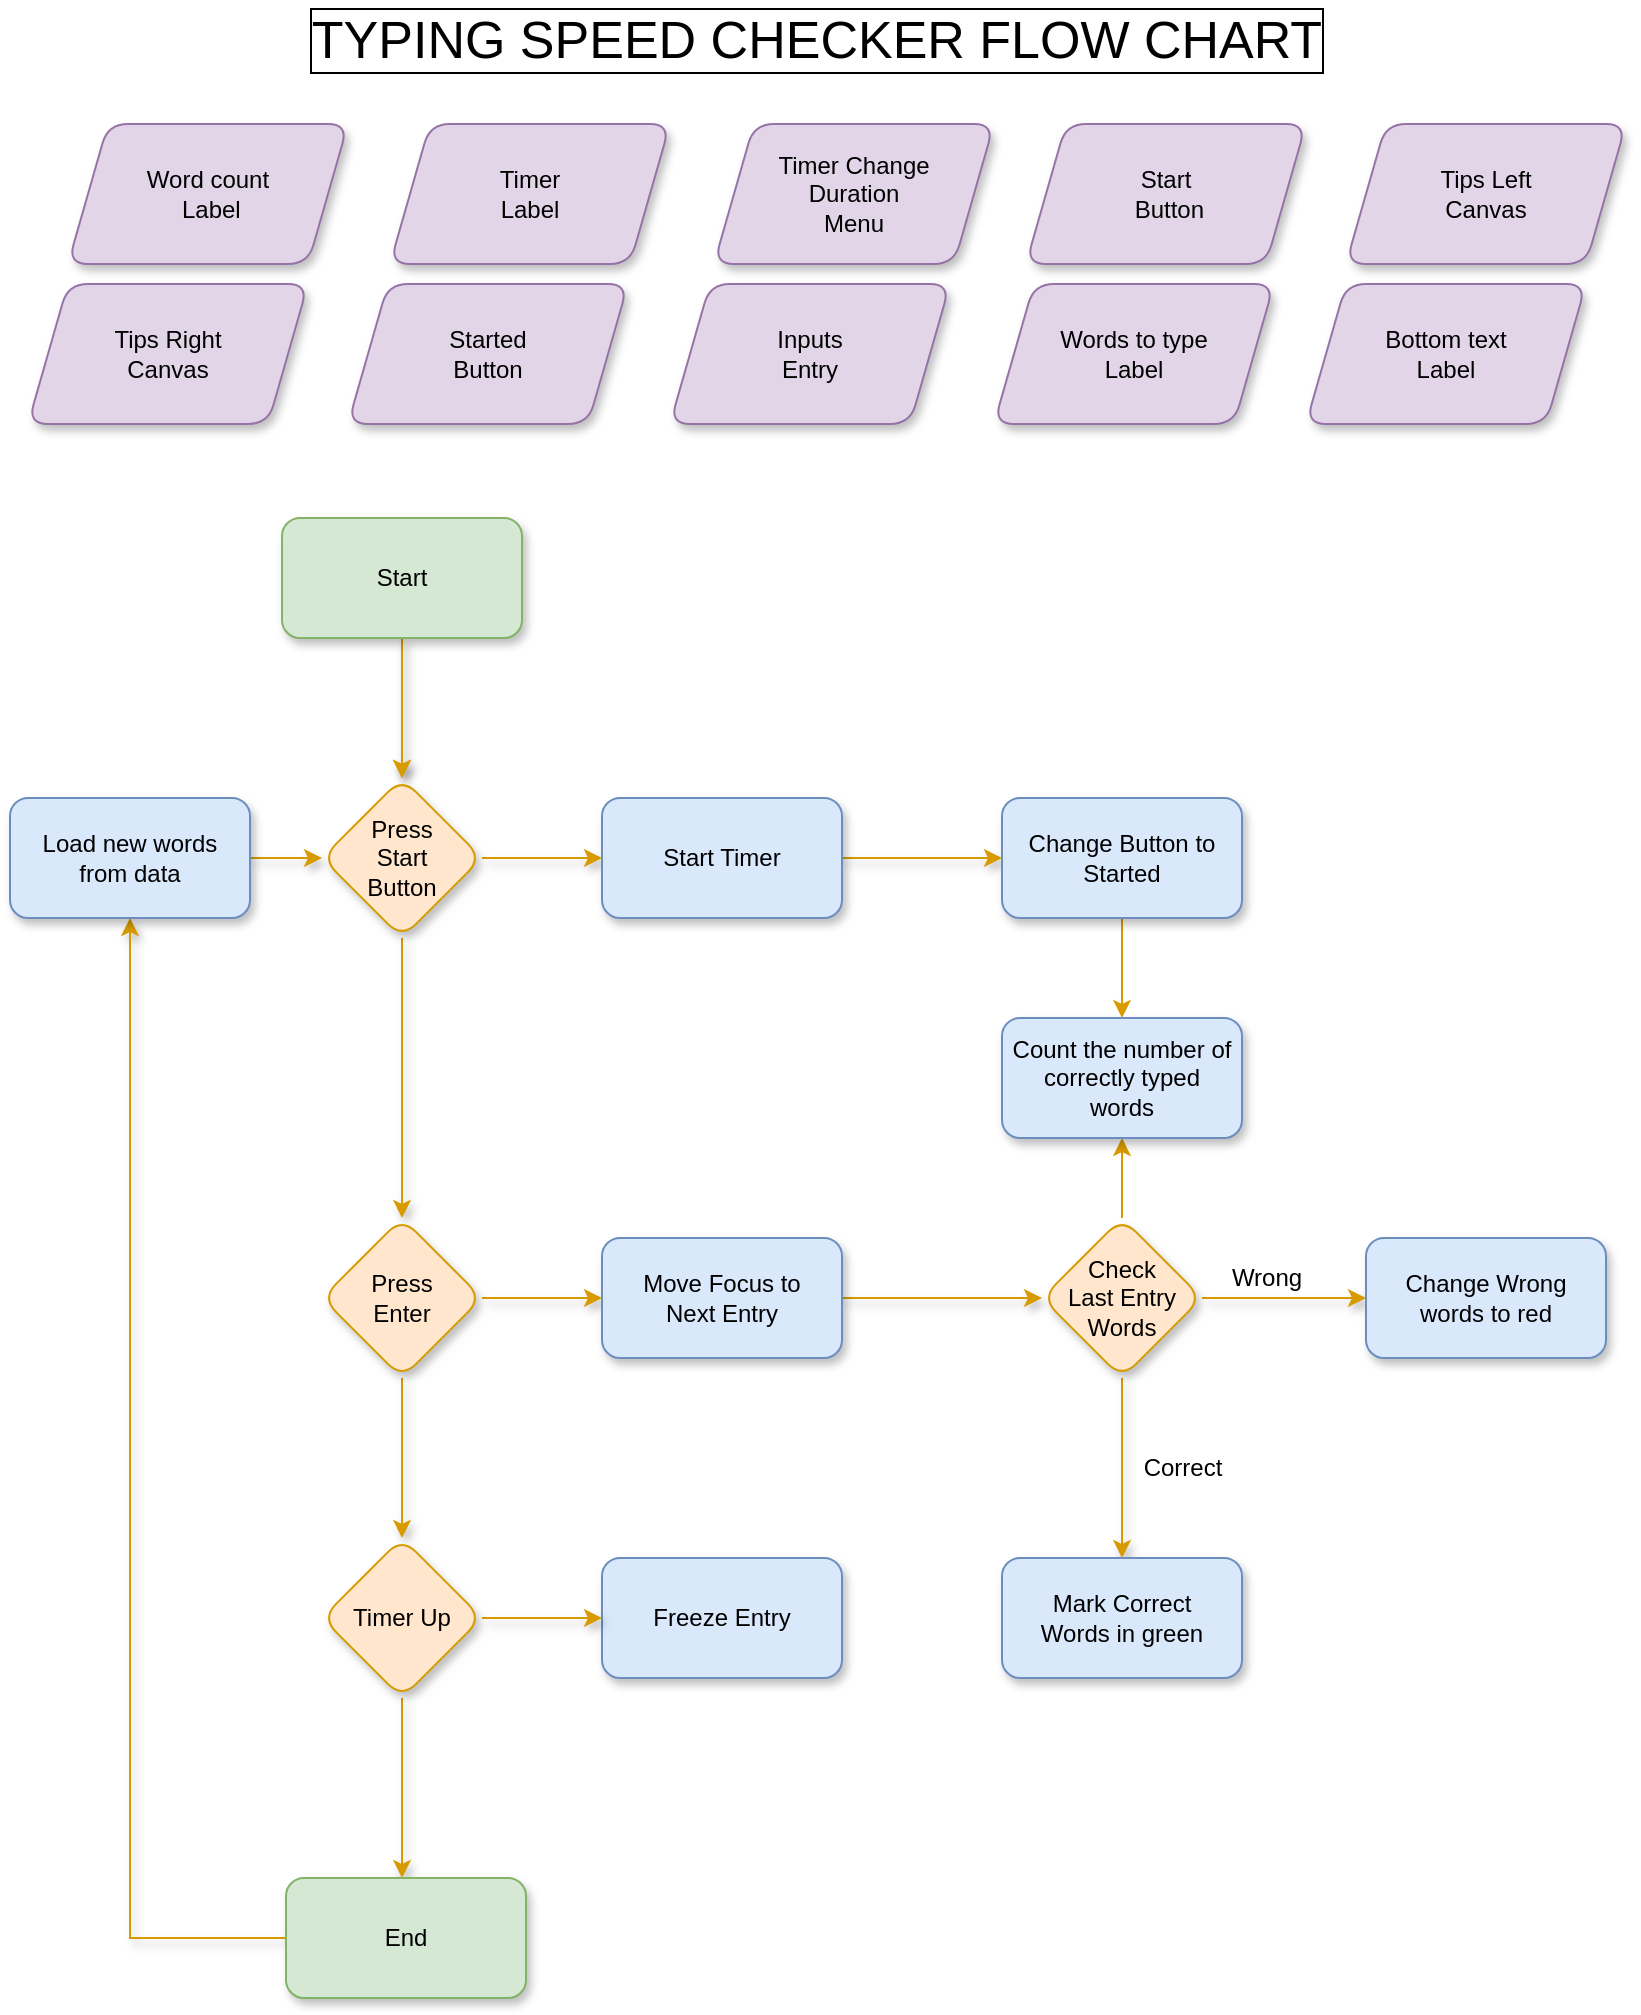 <mxfile version="21.0.6" type="device"><diagram name="Page-1" id="3YgkGRJWW6EXE44kiZ5s"><mxGraphModel dx="2100" dy="1210" grid="1" gridSize="10" guides="1" tooltips="1" connect="1" arrows="1" fold="1" page="1" pageScale="1" pageWidth="850" pageHeight="1100" math="0" shadow="0"><root><mxCell id="0"/><mxCell id="1" parent="0"/><mxCell id="5JUeUH9lB5eGc7D3orne-1" value="&lt;div&gt;Word count&lt;/div&gt;&lt;div&gt;&amp;nbsp;Label&lt;br&gt;&lt;/div&gt;" style="shape=parallelogram;perimeter=parallelogramPerimeter;whiteSpace=wrap;html=1;fixedSize=1;fillColor=#e1d5e7;strokeColor=#9673a6;shadow=1;rounded=1;" vertex="1" parent="1"><mxGeometry x="47" y="80" width="140" height="70" as="geometry"/></mxCell><mxCell id="5JUeUH9lB5eGc7D3orne-2" value="&lt;div&gt;Timer&lt;/div&gt;&lt;div&gt;Label&lt;/div&gt;" style="shape=parallelogram;perimeter=parallelogramPerimeter;whiteSpace=wrap;html=1;fixedSize=1;fillColor=#e1d5e7;strokeColor=#9673a6;shadow=1;rounded=1;" vertex="1" parent="1"><mxGeometry x="208" y="80" width="140" height="70" as="geometry"/></mxCell><mxCell id="5JUeUH9lB5eGc7D3orne-3" value="&lt;div&gt;Timer Change&lt;/div&gt;&lt;div&gt;Duration &lt;br&gt;&lt;/div&gt;&lt;div&gt;Menu&lt;/div&gt;" style="shape=parallelogram;perimeter=parallelogramPerimeter;whiteSpace=wrap;html=1;fixedSize=1;fillColor=#e1d5e7;strokeColor=#9673a6;shadow=1;rounded=1;" vertex="1" parent="1"><mxGeometry x="370" y="80" width="140" height="70" as="geometry"/></mxCell><mxCell id="5JUeUH9lB5eGc7D3orne-4" value="&lt;div&gt;Start&lt;/div&gt;&lt;div&gt;&amp;nbsp;Button&lt;br&gt;&lt;/div&gt;" style="shape=parallelogram;perimeter=parallelogramPerimeter;whiteSpace=wrap;html=1;fixedSize=1;fillColor=#e1d5e7;strokeColor=#9673a6;shadow=1;rounded=1;" vertex="1" parent="1"><mxGeometry x="526" y="80" width="140" height="70" as="geometry"/></mxCell><mxCell id="5JUeUH9lB5eGc7D3orne-5" value="&lt;div&gt;Tips Left&lt;/div&gt;&lt;div&gt;Canvas&lt;br&gt;&lt;/div&gt;" style="shape=parallelogram;perimeter=parallelogramPerimeter;whiteSpace=wrap;html=1;fixedSize=1;fillColor=#e1d5e7;strokeColor=#9673a6;shadow=1;rounded=1;" vertex="1" parent="1"><mxGeometry x="686" y="80" width="140" height="70" as="geometry"/></mxCell><mxCell id="5JUeUH9lB5eGc7D3orne-6" value="&lt;div&gt;Tips Right&lt;/div&gt;&lt;div&gt;Canvas&lt;br&gt;&lt;/div&gt;" style="shape=parallelogram;perimeter=parallelogramPerimeter;whiteSpace=wrap;html=1;fixedSize=1;fillColor=#e1d5e7;strokeColor=#9673a6;shadow=1;rounded=1;" vertex="1" parent="1"><mxGeometry x="27" y="160" width="140" height="70" as="geometry"/></mxCell><mxCell id="5JUeUH9lB5eGc7D3orne-7" value="&lt;div&gt;Started &lt;br&gt;&lt;/div&gt;&lt;div&gt;Button&lt;br&gt;&lt;/div&gt;" style="shape=parallelogram;perimeter=parallelogramPerimeter;whiteSpace=wrap;html=1;fixedSize=1;fillColor=#e1d5e7;strokeColor=#9673a6;shadow=1;rounded=1;" vertex="1" parent="1"><mxGeometry x="187" y="160" width="140" height="70" as="geometry"/></mxCell><mxCell id="5JUeUH9lB5eGc7D3orne-8" value="&lt;div&gt;Inputs&lt;/div&gt;&lt;div&gt;Entry&lt;/div&gt;" style="shape=parallelogram;perimeter=parallelogramPerimeter;whiteSpace=wrap;html=1;fixedSize=1;fillColor=#e1d5e7;strokeColor=#9673a6;shadow=1;rounded=1;" vertex="1" parent="1"><mxGeometry x="348" y="160" width="140" height="70" as="geometry"/></mxCell><mxCell id="5JUeUH9lB5eGc7D3orne-9" value="&lt;div&gt;Words to type&lt;/div&gt;&lt;div&gt;Label&lt;br&gt;&lt;/div&gt;" style="shape=parallelogram;perimeter=parallelogramPerimeter;whiteSpace=wrap;html=1;fixedSize=1;fillColor=#e1d5e7;strokeColor=#9673a6;shadow=1;rounded=1;" vertex="1" parent="1"><mxGeometry x="510" y="160" width="140" height="70" as="geometry"/></mxCell><mxCell id="5JUeUH9lB5eGc7D3orne-10" value="&lt;div&gt;Bottom text&lt;/div&gt;&lt;div&gt;Label&lt;br&gt;&lt;/div&gt;" style="shape=parallelogram;perimeter=parallelogramPerimeter;whiteSpace=wrap;html=1;fixedSize=1;fillColor=#e1d5e7;strokeColor=#9673a6;shadow=1;rounded=1;" vertex="1" parent="1"><mxGeometry x="666" y="160" width="140" height="70" as="geometry"/></mxCell><mxCell id="5JUeUH9lB5eGc7D3orne-13" value="" style="edgeStyle=orthogonalEdgeStyle;rounded=0;orthogonalLoop=1;jettySize=auto;html=1;fillColor=#ffe6cc;strokeColor=#d79b00;shadow=1;" edge="1" parent="1" source="5JUeUH9lB5eGc7D3orne-11" target="5JUeUH9lB5eGc7D3orne-12"><mxGeometry relative="1" as="geometry"/></mxCell><mxCell id="5JUeUH9lB5eGc7D3orne-16" value="" style="edgeStyle=orthogonalEdgeStyle;rounded=0;orthogonalLoop=1;jettySize=auto;html=1;fillColor=#ffe6cc;strokeColor=#d79b00;shadow=1;" edge="1" parent="1" source="5JUeUH9lB5eGc7D3orne-11" target="5JUeUH9lB5eGc7D3orne-12"><mxGeometry relative="1" as="geometry"/></mxCell><mxCell id="5JUeUH9lB5eGc7D3orne-11" value="Start" style="rounded=1;whiteSpace=wrap;html=1;fillColor=#d5e8d4;strokeColor=#82b366;shadow=1;" vertex="1" parent="1"><mxGeometry x="154" y="277" width="120" height="60" as="geometry"/></mxCell><mxCell id="5JUeUH9lB5eGc7D3orne-15" value="" style="edgeStyle=orthogonalEdgeStyle;rounded=0;orthogonalLoop=1;jettySize=auto;html=1;fillColor=#ffe6cc;strokeColor=#d79b00;shadow=1;" edge="1" parent="1" source="5JUeUH9lB5eGc7D3orne-12" target="5JUeUH9lB5eGc7D3orne-14"><mxGeometry relative="1" as="geometry"/></mxCell><mxCell id="5JUeUH9lB5eGc7D3orne-25" value="" style="edgeStyle=orthogonalEdgeStyle;rounded=0;orthogonalLoop=1;jettySize=auto;html=1;fillColor=#ffe6cc;strokeColor=#d79b00;shadow=1;" edge="1" parent="1" source="5JUeUH9lB5eGc7D3orne-12" target="5JUeUH9lB5eGc7D3orne-24"><mxGeometry relative="1" as="geometry"/></mxCell><mxCell id="5JUeUH9lB5eGc7D3orne-12" value="&lt;div&gt;Press&lt;/div&gt;&lt;div&gt;Start&lt;/div&gt;&lt;div&gt;Button&lt;br&gt;&lt;/div&gt;" style="rhombus;whiteSpace=wrap;html=1;rounded=1;fillColor=#ffe6cc;strokeColor=#d79b00;shadow=1;" vertex="1" parent="1"><mxGeometry x="174" y="407" width="80" height="80" as="geometry"/></mxCell><mxCell id="5JUeUH9lB5eGc7D3orne-21" value="" style="edgeStyle=orthogonalEdgeStyle;rounded=0;orthogonalLoop=1;jettySize=auto;html=1;fillColor=#ffe6cc;strokeColor=#d79b00;shadow=1;" edge="1" parent="1" source="5JUeUH9lB5eGc7D3orne-14" target="5JUeUH9lB5eGc7D3orne-20"><mxGeometry relative="1" as="geometry"/></mxCell><mxCell id="5JUeUH9lB5eGc7D3orne-14" value="Start Timer" style="whiteSpace=wrap;html=1;rounded=1;fillColor=#dae8fc;strokeColor=#6c8ebf;shadow=1;" vertex="1" parent="1"><mxGeometry x="314" y="417" width="120" height="60" as="geometry"/></mxCell><mxCell id="5JUeUH9lB5eGc7D3orne-58" value="" style="edgeStyle=orthogonalEdgeStyle;rounded=0;orthogonalLoop=1;jettySize=auto;html=1;fillColor=#ffe6cc;strokeColor=#d79b00;" edge="1" parent="1" source="5JUeUH9lB5eGc7D3orne-20" target="5JUeUH9lB5eGc7D3orne-57"><mxGeometry relative="1" as="geometry"/></mxCell><mxCell id="5JUeUH9lB5eGc7D3orne-20" value="&lt;div&gt;Change Button to&lt;/div&gt;&lt;div&gt;Started&lt;br&gt;&lt;/div&gt;" style="whiteSpace=wrap;html=1;rounded=1;fillColor=#dae8fc;strokeColor=#6c8ebf;shadow=1;" vertex="1" parent="1"><mxGeometry x="514" y="417" width="120" height="60" as="geometry"/></mxCell><mxCell id="5JUeUH9lB5eGc7D3orne-22" value="Freeze Entry" style="whiteSpace=wrap;html=1;rounded=1;fillColor=#dae8fc;strokeColor=#6c8ebf;shadow=1;" vertex="1" parent="1"><mxGeometry x="314" y="797" width="120" height="60" as="geometry"/></mxCell><mxCell id="5JUeUH9lB5eGc7D3orne-30" value="" style="edgeStyle=orthogonalEdgeStyle;rounded=0;orthogonalLoop=1;jettySize=auto;html=1;fillColor=#ffe6cc;strokeColor=#d79b00;shadow=1;" edge="1" parent="1" source="5JUeUH9lB5eGc7D3orne-24" target="5JUeUH9lB5eGc7D3orne-29"><mxGeometry relative="1" as="geometry"/></mxCell><mxCell id="5JUeUH9lB5eGc7D3orne-33" value="" style="edgeStyle=orthogonalEdgeStyle;rounded=0;orthogonalLoop=1;jettySize=auto;html=1;fillColor=#ffe6cc;strokeColor=#d79b00;shadow=1;" edge="1" parent="1" source="5JUeUH9lB5eGc7D3orne-24" target="5JUeUH9lB5eGc7D3orne-32"><mxGeometry relative="1" as="geometry"/></mxCell><mxCell id="5JUeUH9lB5eGc7D3orne-24" value="&lt;div&gt;Press&lt;/div&gt;&lt;div&gt;Enter&lt;br&gt;&lt;/div&gt;" style="rhombus;whiteSpace=wrap;html=1;rounded=1;fillColor=#ffe6cc;strokeColor=#d79b00;shadow=1;" vertex="1" parent="1"><mxGeometry x="174" y="627" width="80" height="80" as="geometry"/></mxCell><mxCell id="5JUeUH9lB5eGc7D3orne-44" value="" style="edgeStyle=orthogonalEdgeStyle;rounded=0;orthogonalLoop=1;jettySize=auto;html=1;fillColor=#ffe6cc;strokeColor=#d79b00;shadow=1;" edge="1" parent="1" source="5JUeUH9lB5eGc7D3orne-29" target="5JUeUH9lB5eGc7D3orne-43"><mxGeometry relative="1" as="geometry"/></mxCell><mxCell id="5JUeUH9lB5eGc7D3orne-29" value="&lt;div&gt;Move Focus to&lt;/div&gt;&lt;div&gt;Next Entry&lt;br&gt;&lt;/div&gt;" style="whiteSpace=wrap;html=1;rounded=1;fillColor=#dae8fc;strokeColor=#6c8ebf;shadow=1;" vertex="1" parent="1"><mxGeometry x="314" y="637" width="120" height="60" as="geometry"/></mxCell><mxCell id="5JUeUH9lB5eGc7D3orne-54" style="edgeStyle=orthogonalEdgeStyle;rounded=0;orthogonalLoop=1;jettySize=auto;html=1;exitX=1;exitY=0.5;exitDx=0;exitDy=0;fillColor=#ffe6cc;strokeColor=#d79b00;shadow=1;" edge="1" parent="1" source="5JUeUH9lB5eGc7D3orne-32" target="5JUeUH9lB5eGc7D3orne-22"><mxGeometry relative="1" as="geometry"/></mxCell><mxCell id="5JUeUH9lB5eGc7D3orne-55" style="edgeStyle=orthogonalEdgeStyle;rounded=0;orthogonalLoop=1;jettySize=auto;html=1;exitX=0.5;exitY=1;exitDx=0;exitDy=0;entryX=0.5;entryY=0;entryDx=0;entryDy=0;fillColor=#ffe6cc;strokeColor=#d79b00;shadow=1;" edge="1" parent="1" source="5JUeUH9lB5eGc7D3orne-32"><mxGeometry relative="1" as="geometry"><mxPoint x="214" y="957" as="targetPoint"/></mxGeometry></mxCell><mxCell id="5JUeUH9lB5eGc7D3orne-32" value="Timer Up" style="rhombus;whiteSpace=wrap;html=1;rounded=1;fillColor=#ffe6cc;strokeColor=#d79b00;shadow=1;" vertex="1" parent="1"><mxGeometry x="174" y="787" width="80" height="80" as="geometry"/></mxCell><mxCell id="5JUeUH9lB5eGc7D3orne-67" style="edgeStyle=orthogonalEdgeStyle;rounded=0;orthogonalLoop=1;jettySize=auto;html=1;exitX=0;exitY=0.5;exitDx=0;exitDy=0;entryX=0.5;entryY=1;entryDx=0;entryDy=0;fillColor=#ffe6cc;strokeColor=#d79b00;shadow=1;" edge="1" parent="1" source="5JUeUH9lB5eGc7D3orne-41" target="5JUeUH9lB5eGc7D3orne-64"><mxGeometry relative="1" as="geometry"/></mxCell><mxCell id="5JUeUH9lB5eGc7D3orne-41" value="End" style="whiteSpace=wrap;html=1;rounded=1;fillColor=#d5e8d4;strokeColor=#82b366;shadow=1;" vertex="1" parent="1"><mxGeometry x="156" y="957" width="120" height="60" as="geometry"/></mxCell><mxCell id="5JUeUH9lB5eGc7D3orne-46" value="" style="edgeStyle=orthogonalEdgeStyle;rounded=0;orthogonalLoop=1;jettySize=auto;html=1;fillColor=#ffe6cc;strokeColor=#d79b00;shadow=1;" edge="1" parent="1" source="5JUeUH9lB5eGc7D3orne-43" target="5JUeUH9lB5eGc7D3orne-45"><mxGeometry relative="1" as="geometry"/></mxCell><mxCell id="5JUeUH9lB5eGc7D3orne-49" value="" style="edgeStyle=orthogonalEdgeStyle;rounded=0;orthogonalLoop=1;jettySize=auto;html=1;fillColor=#ffe6cc;strokeColor=#d79b00;shadow=1;" edge="1" parent="1" source="5JUeUH9lB5eGc7D3orne-43" target="5JUeUH9lB5eGc7D3orne-48"><mxGeometry relative="1" as="geometry"/></mxCell><mxCell id="5JUeUH9lB5eGc7D3orne-60" style="edgeStyle=orthogonalEdgeStyle;rounded=0;orthogonalLoop=1;jettySize=auto;html=1;exitX=0.5;exitY=0;exitDx=0;exitDy=0;entryX=0.5;entryY=1;entryDx=0;entryDy=0;fillColor=#ffe6cc;strokeColor=#d79b00;" edge="1" parent="1" source="5JUeUH9lB5eGc7D3orne-43" target="5JUeUH9lB5eGc7D3orne-57"><mxGeometry relative="1" as="geometry"/></mxCell><mxCell id="5JUeUH9lB5eGc7D3orne-43" value="&lt;div&gt;Check&lt;/div&gt;&lt;div&gt;Last Entry&lt;/div&gt;&lt;div&gt;Words&lt;br&gt;&lt;/div&gt;" style="rhombus;whiteSpace=wrap;html=1;rounded=1;fillColor=#ffe6cc;strokeColor=#d79b00;shadow=1;" vertex="1" parent="1"><mxGeometry x="534" y="627" width="80" height="80" as="geometry"/></mxCell><mxCell id="5JUeUH9lB5eGc7D3orne-45" value="&lt;div&gt;Mark Correct&lt;/div&gt;&lt;div&gt;Words in green&lt;br&gt;&lt;/div&gt;" style="whiteSpace=wrap;html=1;rounded=1;fillColor=#dae8fc;strokeColor=#6c8ebf;shadow=1;" vertex="1" parent="1"><mxGeometry x="514" y="797" width="120" height="60" as="geometry"/></mxCell><mxCell id="5JUeUH9lB5eGc7D3orne-48" value="&lt;div&gt;Change Wrong &lt;br&gt;&lt;/div&gt;&lt;div&gt;words to red&lt;br&gt;&lt;/div&gt;" style="whiteSpace=wrap;html=1;rounded=1;fillColor=#dae8fc;strokeColor=#6c8ebf;shadow=1;" vertex="1" parent="1"><mxGeometry x="696" y="637" width="120" height="60" as="geometry"/></mxCell><mxCell id="5JUeUH9lB5eGc7D3orne-56" value="TYPING SPEED CHECKER FLOW CHART" style="text;html=1;align=center;verticalAlign=middle;resizable=0;points=[];autosize=1;strokeColor=none;fillColor=none;fontSize=26;labelBackgroundColor=#FFFFFF;labelBorderColor=default;" vertex="1" parent="1"><mxGeometry x="156" y="18" width="530" height="40" as="geometry"/></mxCell><mxCell id="5JUeUH9lB5eGc7D3orne-57" value="&lt;div&gt;Count the number of&lt;/div&gt;&lt;div&gt;correctly typed&lt;/div&gt;&lt;div&gt;words&lt;br&gt;&lt;/div&gt;" style="whiteSpace=wrap;html=1;fillColor=#dae8fc;strokeColor=#6c8ebf;rounded=1;shadow=1;" vertex="1" parent="1"><mxGeometry x="514" y="527" width="120" height="60" as="geometry"/></mxCell><mxCell id="5JUeUH9lB5eGc7D3orne-61" value="Wrong" style="text;html=1;align=center;verticalAlign=middle;resizable=0;points=[];autosize=1;strokeColor=none;fillColor=none;" vertex="1" parent="1"><mxGeometry x="616" y="642" width="60" height="30" as="geometry"/></mxCell><mxCell id="5JUeUH9lB5eGc7D3orne-62" value="Correct" style="text;html=1;align=center;verticalAlign=middle;resizable=0;points=[];autosize=1;strokeColor=none;fillColor=none;" vertex="1" parent="1"><mxGeometry x="574" y="737" width="60" height="30" as="geometry"/></mxCell><mxCell id="5JUeUH9lB5eGc7D3orne-66" style="edgeStyle=orthogonalEdgeStyle;rounded=0;orthogonalLoop=1;jettySize=auto;html=1;exitX=1;exitY=0.5;exitDx=0;exitDy=0;entryX=0;entryY=0.5;entryDx=0;entryDy=0;fillColor=#ffe6cc;strokeColor=#d79b00;shadow=1;" edge="1" parent="1" source="5JUeUH9lB5eGc7D3orne-64" target="5JUeUH9lB5eGc7D3orne-12"><mxGeometry relative="1" as="geometry"/></mxCell><mxCell id="5JUeUH9lB5eGc7D3orne-64" value="&lt;div&gt;Load new words&lt;/div&gt;&lt;div&gt;from data&lt;br&gt;&lt;/div&gt;" style="whiteSpace=wrap;html=1;fillColor=#dae8fc;strokeColor=#6c8ebf;rounded=1;shadow=1;" vertex="1" parent="1"><mxGeometry x="18" y="417" width="120" height="60" as="geometry"/></mxCell></root></mxGraphModel></diagram></mxfile>